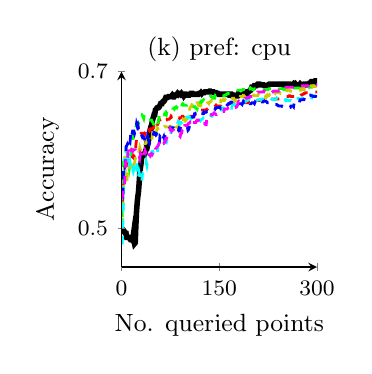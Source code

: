 % This file was created by matlab2tikz v0.0.7.
% Copyright (c) 2008--2010, Nico Schlömer <nico.schloemer@gmail.com>
% All rights reserved.
% 
% The latest updates can be retrieved from
%   http://www.mathworks.com/matlabcentral/fileexchange/22022-matlab2tikz
% where you can also make suggestions and rate matlab2tikz.
% 
\begin{tikzpicture}

% defining custom colors
\definecolor{mycolor1}{rgb}{0.8,0.8,0}
\definecolor{mycolor2}{rgb}{0,1,1}
\definecolor{mycolor3}{rgb}{1,0,1}


\begin{axis}[
footnotesize,
width= 1.6in,
height= 1.6in,
xmin=0, xmax=300,
ymin=0.45, ymax=0.7,
ytick={0.5,0.7},
xtick = {0,150,300},
xlabel = {No. queried points},
ylabel = {Accuracy},
title = {(k) pref: cpu},
axis on top,
axis y line = left,
axis x line = bottom
%legend entries={$optimal$,$rand$,$IVM$,$maxent$,$QBC2$,$QBC100$,$SVM$},
 %egend style={nodes=right}
]

\addplot [
color=black,
solid,
line width=2.0pt
]
coordinates{ (1,0.5) (2,0.497) (3,0.497) (4,0.496) (5,0.494) (6,0.493) (7,0.493) (8,0.488) (9,0.488) (10,0.488) (11,0.488) (12,0.487) (13,0.487) (14,0.485) (15,0.485) (16,0.485) (17,0.484) (18,0.49) (19,0.484) (20,0.48) (21,0.481) (22,0.503) (23,0.521) (24,0.532) (25,0.54) (26,0.546) (27,0.557) (28,0.57) (29,0.577) (30,0.583) (31,0.591) (32,0.594) (33,0.594) (34,0.593) (35,0.593) (36,0.595) (37,0.599) (38,0.6) (39,0.607) (40,0.606) (41,0.61) (42,0.615) (43,0.619) (44,0.626) (45,0.629) (46,0.629) (47,0.636) (48,0.639) (49,0.642) (50,0.645) (51,0.645) (52,0.651) (53,0.652) (54,0.653) (55,0.654) (56,0.654) (57,0.654) (58,0.655) (59,0.657) (60,0.659) (61,0.659) (62,0.659) (63,0.661) (64,0.662) (65,0.662) (66,0.663) (67,0.665) (68,0.667) (69,0.667) (70,0.667) (71,0.667) (72,0.668) (73,0.668) (74,0.668) (75,0.668) (76,0.668) (77,0.669) (78,0.67) (79,0.669) (80,0.67) (81,0.67) (82,0.669) (83,0.67) (84,0.67) (85,0.671) (86,0.672) (87,0.671) (88,0.672) (89,0.672) (90,0.672) (91,0.671) (92,0.672) (93,0.671) (94,0.671) (95,0.671) (96,0.669) (97,0.67) (98,0.671) (99,0.671) (100,0.67) (101,0.67) (102,0.67) (103,0.67) (104,0.67) (105,0.671) (106,0.672) (107,0.672) (108,0.672) (109,0.672) (110,0.671) (111,0.671) (112,0.671) (113,0.671) (114,0.671) (115,0.671) (116,0.671) (117,0.671) (118,0.671) (119,0.672) (120,0.672) (121,0.672) (122,0.673) (123,0.672) (124,0.673) (125,0.673) (126,0.673) (127,0.673) (128,0.674) (129,0.674) (130,0.674) (131,0.674) (132,0.674) (133,0.674) (134,0.674) (135,0.675) (136,0.675) (137,0.674) (138,0.674) (139,0.674) (140,0.674) (141,0.674) (142,0.673) (143,0.673) (144,0.673) (145,0.673) (146,0.672) (147,0.672) (148,0.672) (149,0.671) (150,0.671) (151,0.671) (152,0.671) (153,0.671) (154,0.671) (155,0.671) (156,0.671) (157,0.671) (158,0.671) (159,0.671) (160,0.671) (161,0.671) (162,0.671) (163,0.671) (164,0.671) (165,0.67) (166,0.67) (167,0.671) (168,0.671) (169,0.671) (170,0.67) (171,0.67) (172,0.67) (173,0.669) (174,0.669) (175,0.669) (176,0.669) (177,0.669) (178,0.669) (179,0.671) (180,0.67) (181,0.67) (182,0.67) (183,0.67) (184,0.67) (185,0.67) (186,0.67) (187,0.67) (188,0.672) (189,0.672) (190,0.672) (191,0.672) (192,0.672) (193,0.674) (194,0.674) (195,0.674) (196,0.675) (197,0.676) (198,0.676) (199,0.677) (200,0.68) (201,0.68) (202,0.68) (203,0.68) (204,0.682) (205,0.682) (206,0.682) (207,0.682) (208,0.683) (209,0.684) (210,0.684) (211,0.684) (212,0.684) (213,0.683) (214,0.683) (215,0.683) (216,0.683) (217,0.683) (218,0.683) (219,0.682) (220,0.682) (221,0.682) (222,0.682) (223,0.682) (224,0.682) (225,0.683) (226,0.683) (227,0.684) (228,0.684) (229,0.684) (230,0.684) (231,0.684) (232,0.684) (233,0.684) (234,0.684) (235,0.684) (236,0.684) (237,0.684) (238,0.684) (239,0.684) (240,0.684) (241,0.684) (242,0.684) (243,0.684) (244,0.684) (245,0.684) (246,0.684) (247,0.684) (248,0.683) (249,0.684) (250,0.684) (251,0.684) (252,0.684) (253,0.684) (254,0.684) (255,0.684) (256,0.684) (257,0.684) (258,0.684) (259,0.683) (260,0.683) (261,0.683) (262,0.683) (263,0.683) (264,0.684) (265,0.683) (266,0.683) (267,0.684) (268,0.683) (269,0.683) (270,0.683) (271,0.683) (272,0.683) (273,0.683) (274,0.684) (275,0.683) (276,0.683) (277,0.683) (278,0.683) (279,0.683) (280,0.684) (281,0.684) (282,0.684) (283,0.683) (284,0.683) (285,0.683) (286,0.684) (287,0.684) (288,0.685) (289,0.685) (290,0.686) (291,0.687) (292,0.687) (293,0.687) (294,0.687) (295,0.687) (296,0.687) (297,0.688) (298,0.688) (299,0.687) (300,0.688)
};

\addplot [
color=red,
dashed,
line width=1.0pt
]
coordinates{ (1,0.529) (2,0.542) (3,0.56) (4,0.565) (5,0.558) (6,0.57) (7,0.576) (8,0.58) (9,0.586) (10,0.587) (11,0.591) (12,0.593) (13,0.595) (14,0.593) (15,0.595) (16,0.591) (17,0.591) (18,0.59) (19,0.592) (20,0.591) (21,0.595) (22,0.606) (23,0.613) (24,0.615) (25,0.615) (26,0.615) (27,0.616) (28,0.62) (29,0.62) (30,0.621) (31,0.621) (32,0.621) (33,0.62) (34,0.62) (35,0.621) (36,0.62) (37,0.624) (38,0.625) (39,0.626) (40,0.622) (41,0.624) (42,0.625) (43,0.624) (44,0.625) (45,0.627) (46,0.627) (47,0.627) (48,0.628) (49,0.628) (50,0.629) (51,0.626) (52,0.628) (53,0.63) (54,0.633) (55,0.632) (56,0.633) (57,0.638) (58,0.638) (59,0.638) (60,0.639) (61,0.639) (62,0.639) (63,0.641) (64,0.641) (65,0.641) (66,0.641) (67,0.638) (68,0.638) (69,0.638) (70,0.639) (71,0.639) (72,0.639) (73,0.639) (74,0.64) (75,0.641) (76,0.643) (77,0.642) (78,0.643) (79,0.642) (80,0.643) (81,0.642) (82,0.642) (83,0.642) (84,0.641) (85,0.641) (86,0.641) (87,0.641) (88,0.641) (89,0.64) (90,0.641) (91,0.641) (92,0.641) (93,0.643) (94,0.643) (95,0.642) (96,0.643) (97,0.644) (98,0.643) (99,0.644) (100,0.645) (101,0.644) (102,0.643) (103,0.644) (104,0.643) (105,0.642) (106,0.642) (107,0.643) (108,0.643) (109,0.643) (110,0.643) (111,0.643) (112,0.645) (113,0.645) (114,0.649) (115,0.649) (116,0.65) (117,0.65) (118,0.65) (119,0.651) (120,0.651) (121,0.651) (122,0.651) (123,0.651) (124,0.651) (125,0.651) (126,0.651) (127,0.651) (128,0.651) (129,0.65) (130,0.65) (131,0.652) (132,0.652) (133,0.653) (134,0.652) (135,0.652) (136,0.653) (137,0.653) (138,0.654) (139,0.654) (140,0.654) (141,0.655) (142,0.655) (143,0.655) (144,0.656) (145,0.657) (146,0.656) (147,0.656) (148,0.656) (149,0.656) (150,0.656) (151,0.656) (152,0.656) (153,0.658) (154,0.658) (155,0.658) (156,0.657) (157,0.657) (158,0.657) (159,0.657) (160,0.657) (161,0.658) (162,0.658) (163,0.658) (164,0.658) (165,0.659) (166,0.659) (167,0.659) (168,0.659) (169,0.659) (170,0.659) (171,0.659) (172,0.659) (173,0.658) (174,0.659) (175,0.66) (176,0.66) (177,0.66) (178,0.66) (179,0.66) (180,0.659) (181,0.659) (182,0.659) (183,0.659) (184,0.659) (185,0.66) (186,0.66) (187,0.66) (188,0.66) (189,0.66) (190,0.66) (191,0.661) (192,0.66) (193,0.66) (194,0.66) (195,0.661) (196,0.661) (197,0.661) (198,0.662) (199,0.662) (200,0.662) (201,0.662) (202,0.662) (203,0.662) (204,0.661) (205,0.661) (206,0.662) (207,0.662) (208,0.663) (209,0.663) (210,0.663) (211,0.663) (212,0.663) (213,0.664) (214,0.664) (215,0.664) (216,0.664) (217,0.664) (218,0.664) (219,0.664) (220,0.663) (221,0.664) (222,0.663) (223,0.663) (224,0.663) (225,0.663) (226,0.664) (227,0.665) (228,0.665) (229,0.665) (230,0.665) (231,0.665) (232,0.665) (233,0.665) (234,0.665) (235,0.665) (236,0.665) (237,0.665) (238,0.665) (239,0.665) (240,0.665) (241,0.665) (242,0.665) (243,0.665) (244,0.665) (245,0.666) (246,0.666) (247,0.667) (248,0.667) (249,0.667) (250,0.667) (251,0.667) (252,0.668) (253,0.668) (254,0.668) (255,0.668) (256,0.668) (257,0.669) (258,0.669) (259,0.669) (260,0.668) (261,0.668) (262,0.668) (263,0.668) (264,0.668) (265,0.668) (266,0.668) (267,0.668) (268,0.668) (269,0.669) (270,0.668) (271,0.669) (272,0.669) (273,0.67) (274,0.669) (275,0.67) (276,0.67) (277,0.67) (278,0.671) (279,0.671) (280,0.672) (281,0.672) (282,0.673) (283,0.673) (284,0.673) (285,0.673) (286,0.673) (287,0.673) (288,0.673) (289,0.673) (290,0.673) (291,0.673) (292,0.674) (293,0.674) (294,0.674) (295,0.674) (296,0.674) (297,0.674) (298,0.674) (299,0.674) (300,0.674)
};

\addplot [
color=green,
dashed,
line width=1.0pt
]
coordinates{ (1,0.514) (2,0.548) (3,0.584) (4,0.584) (5,0.593) (6,0.593) (7,0.599) (8,0.597) (9,0.597) (10,0.586) (11,0.582) (12,0.576) (13,0.581) (14,0.593) (15,0.596) (16,0.605) (17,0.605) (18,0.624) (19,0.624) (20,0.629) (21,0.627) (22,0.629) (23,0.633) (24,0.634) (25,0.633) (26,0.633) (27,0.638) (28,0.642) (29,0.645) (30,0.645) (31,0.645) (32,0.644) (33,0.642) (34,0.64) (35,0.645) (36,0.644) (37,0.642) (38,0.642) (39,0.641) (40,0.64) (41,0.639) (42,0.638) (43,0.638) (44,0.638) (45,0.638) (46,0.638) (47,0.636) (48,0.635) (49,0.633) (50,0.632) (51,0.63) (52,0.629) (53,0.628) (54,0.628) (55,0.628) (56,0.635) (57,0.638) (58,0.644) (59,0.645) (60,0.645) (61,0.645) (62,0.644) (63,0.643) (64,0.642) (65,0.641) (66,0.646) (67,0.647) (68,0.648) (69,0.646) (70,0.65) (71,0.651) (72,0.651) (73,0.652) (74,0.652) (75,0.654) (76,0.654) (77,0.654) (78,0.653) (79,0.653) (80,0.653) (81,0.652) (82,0.654) (83,0.654) (84,0.655) (85,0.654) (86,0.656) (87,0.654) (88,0.654) (89,0.653) (90,0.653) (91,0.655) (92,0.654) (93,0.658) (94,0.659) (95,0.658) (96,0.657) (97,0.657) (98,0.657) (99,0.657) (100,0.657) (101,0.659) (102,0.659) (103,0.658) (104,0.658) (105,0.657) (106,0.657) (107,0.658) (108,0.658) (109,0.658) (110,0.655) (111,0.655) (112,0.655) (113,0.655) (114,0.653) (115,0.653) (116,0.652) (117,0.656) (118,0.654) (119,0.658) (120,0.657) (121,0.661) (122,0.662) (123,0.661) (124,0.662) (125,0.663) (126,0.664) (127,0.663) (128,0.664) (129,0.664) (130,0.664) (131,0.664) (132,0.666) (133,0.666) (134,0.666) (135,0.666) (136,0.668) (137,0.668) (138,0.668) (139,0.667) (140,0.667) (141,0.666) (142,0.666) (143,0.666) (144,0.669) (145,0.668) (146,0.669) (147,0.669) (148,0.668) (149,0.668) (150,0.668) (151,0.669) (152,0.669) (153,0.669) (154,0.669) (155,0.669) (156,0.669) (157,0.669) (158,0.669) (159,0.67) (160,0.67) (161,0.671) (162,0.671) (163,0.672) (164,0.672) (165,0.672) (166,0.672) (167,0.673) (168,0.674) (169,0.675) (170,0.675) (171,0.675) (172,0.675) (173,0.675) (174,0.675) (175,0.675) (176,0.676) (177,0.676) (178,0.676) (179,0.676) (180,0.676) (181,0.676) (182,0.676) (183,0.676) (184,0.676) (185,0.676) (186,0.677) (187,0.677) (188,0.677) (189,0.676) (190,0.678) (191,0.677) (192,0.678) (193,0.677) (194,0.679) (195,0.679) (196,0.679) (197,0.678) (198,0.679) (199,0.678) (200,0.678) (201,0.677) (202,0.677) (203,0.677) (204,0.678) (205,0.678) (206,0.678) (207,0.678) (208,0.678) (209,0.679) (210,0.679) (211,0.679) (212,0.678) (213,0.678) (214,0.678) (215,0.678) (216,0.678) (217,0.677) (218,0.677) (219,0.677) (220,0.677) (221,0.677) (222,0.677) (223,0.677) (224,0.677) (225,0.677) (226,0.678) (227,0.678) (228,0.678) (229,0.678) (230,0.678) (231,0.678) (232,0.678) (233,0.678) (234,0.678) (235,0.678) (236,0.678) (237,0.678) (238,0.678) (239,0.678) (240,0.677) (241,0.677) (242,0.678) (243,0.678) (244,0.678) (245,0.678) (246,0.678) (247,0.678) (248,0.678) (249,0.677) (250,0.677) (251,0.677) (252,0.678) (253,0.677) (254,0.677) (255,0.677) (256,0.677) (257,0.677) (258,0.678) (259,0.678) (260,0.678) (261,0.679) (262,0.678) (263,0.679) (264,0.679) (265,0.679) (266,0.679) (267,0.679) (268,0.679) (269,0.679) (270,0.679) (271,0.679) (272,0.679) (273,0.679) (274,0.679) (275,0.679) (276,0.679) (277,0.678) (278,0.678) (279,0.678) (280,0.678) (281,0.679) (282,0.679) (283,0.679) (284,0.679) (285,0.681) (286,0.681) (287,0.681) (288,0.68) (289,0.681) (290,0.681) (291,0.68) (292,0.68) (293,0.681) (294,0.681) (295,0.682) (296,0.681) (297,0.681) (298,0.681) (299,0.681) (300,0.681)
};

\addplot [
color=mycolor1,
dashed,
line width=1.0pt
]
coordinates{ (1,0.502) (2,0.521) (3,0.542) (4,0.575) (5,0.592) (6,0.561) (7,0.561) (8,0.558) (9,0.569) (10,0.576) (11,0.573) (12,0.579) (13,0.578) (14,0.578) (15,0.587) (16,0.586) (17,0.583) (18,0.581) (19,0.581) (20,0.583) (21,0.588) (22,0.591) (23,0.598) (24,0.598) (25,0.599) (26,0.598) (27,0.599) (28,0.603) (29,0.6) (30,0.602) (31,0.606) (32,0.606) (33,0.609) (34,0.609) (35,0.608) (36,0.608) (37,0.608) (38,0.609) (39,0.612) (40,0.613) (41,0.614) (42,0.613) (43,0.612) (44,0.609) (45,0.608) (46,0.609) (47,0.616) (48,0.624) (49,0.621) (50,0.62) (51,0.62) (52,0.621) (53,0.619) (54,0.625) (55,0.628) (56,0.627) (57,0.627) (58,0.627) (59,0.627) (60,0.627) (61,0.627) (62,0.625) (63,0.626) (64,0.626) (65,0.628) (66,0.63) (67,0.63) (68,0.629) (69,0.629) (70,0.629) (71,0.629) (72,0.629) (73,0.629) (74,0.63) (75,0.63) (76,0.627) (77,0.628) (78,0.629) (79,0.63) (80,0.629) (81,0.629) (82,0.63) (83,0.631) (84,0.629) (85,0.629) (86,0.629) (87,0.627) (88,0.632) (89,0.631) (90,0.631) (91,0.633) (92,0.633) (93,0.637) (94,0.639) (95,0.638) (96,0.638) (97,0.639) (98,0.637) (99,0.638) (100,0.639) (101,0.641) (102,0.641) (103,0.645) (104,0.648) (105,0.654) (106,0.655) (107,0.655) (108,0.658) (109,0.66) (110,0.661) (111,0.661) (112,0.66) (113,0.661) (114,0.658) (115,0.658) (116,0.66) (117,0.66) (118,0.657) (119,0.656) (120,0.656) (121,0.656) (122,0.657) (123,0.659) (124,0.659) (125,0.657) (126,0.658) (127,0.658) (128,0.658) (129,0.657) (130,0.658) (131,0.659) (132,0.66) (133,0.66) (134,0.659) (135,0.661) (136,0.661) (137,0.662) (138,0.663) (139,0.663) (140,0.663) (141,0.663) (142,0.662) (143,0.662) (144,0.662) (145,0.662) (146,0.662) (147,0.663) (148,0.663) (149,0.663) (150,0.663) (151,0.662) (152,0.663) (153,0.662) (154,0.663) (155,0.663) (156,0.664) (157,0.663) (158,0.663) (159,0.664) (160,0.663) (161,0.663) (162,0.663) (163,0.664) (164,0.664) (165,0.665) (166,0.665) (167,0.665) (168,0.663) (169,0.665) (170,0.666) (171,0.666) (172,0.666) (173,0.663) (174,0.663) (175,0.663) (176,0.662) (177,0.662) (178,0.66) (179,0.664) (180,0.664) (181,0.667) (182,0.668) (183,0.668) (184,0.668) (185,0.668) (186,0.669) (187,0.668) (188,0.669) (189,0.668) (190,0.667) (191,0.668) (192,0.669) (193,0.669) (194,0.669) (195,0.669) (196,0.669) (197,0.669) (198,0.67) (199,0.671) (200,0.67) (201,0.67) (202,0.67) (203,0.67) (204,0.669) (205,0.669) (206,0.669) (207,0.669) (208,0.669) (209,0.669) (210,0.671) (211,0.671) (212,0.669) (213,0.669) (214,0.668) (215,0.668) (216,0.668) (217,0.668) (218,0.667) (219,0.666) (220,0.666) (221,0.668) (222,0.667) (223,0.668) (224,0.67) (225,0.669) (226,0.669) (227,0.67) (228,0.668) (229,0.67) (230,0.669) (231,0.669) (232,0.669) (233,0.669) (234,0.67) (235,0.673) (236,0.672) (237,0.673) (238,0.673) (239,0.673) (240,0.673) (241,0.673) (242,0.673) (243,0.673) (244,0.672) (245,0.672) (246,0.671) (247,0.672) (248,0.672) (249,0.671) (250,0.672) (251,0.672) (252,0.672) (253,0.672) (254,0.677) (255,0.676) (256,0.676) (257,0.676) (258,0.676) (259,0.675) (260,0.675) (261,0.675) (262,0.675) (263,0.675) (264,0.675) (265,0.675) (266,0.675) (267,0.675) (268,0.675) (269,0.677) (270,0.677) (271,0.677) (272,0.676) (273,0.676) (274,0.676) (275,0.676) (276,0.677) (277,0.678) (278,0.677) (279,0.677) (280,0.678) (281,0.677) (282,0.677) (283,0.677) (284,0.677) (285,0.68) (286,0.68) (287,0.68) (288,0.68) (289,0.68) (290,0.679) (291,0.682) (292,0.682) (293,0.681) (294,0.682) (295,0.682) (296,0.681) (297,0.681) (298,0.681) (299,0.681) (300,0.68)
};

\addplot [
color=mycolor2,
dashed,
line width=1.0pt
]
coordinates{ (1,0.479) (2,0.503) (3,0.543) (4,0.589) (5,0.584) (6,0.589) (7,0.598) (8,0.606) (9,0.585) (10,0.583) (11,0.576) (12,0.579) (13,0.584) (14,0.577) (15,0.573) (16,0.572) (17,0.575) (18,0.572) (19,0.575) (20,0.578) (21,0.581) (22,0.586) (23,0.585) (24,0.571) (25,0.572) (26,0.565) (27,0.571) (28,0.567) (29,0.558) (30,0.559) (31,0.56) (32,0.568) (33,0.571) (34,0.571) (35,0.572) (36,0.576) (37,0.577) (38,0.584) (39,0.58) (40,0.585) (41,0.585) (42,0.591) (43,0.591) (44,0.592) (45,0.595) (46,0.597) (47,0.598) (48,0.598) (49,0.596) (50,0.597) (51,0.599) (52,0.6) (53,0.599) (54,0.6) (55,0.597) (56,0.605) (57,0.607) (58,0.606) (59,0.606) (60,0.607) (61,0.608) (62,0.61) (63,0.609) (64,0.612) (65,0.612) (66,0.613) (67,0.61) (68,0.611) (69,0.61) (70,0.613) (71,0.615) (72,0.618) (73,0.62) (74,0.621) (75,0.62) (76,0.622) (77,0.627) (78,0.628) (79,0.626) (80,0.626) (81,0.627) (82,0.627) (83,0.627) (84,0.628) (85,0.629) (86,0.634) (87,0.636) (88,0.635) (89,0.635) (90,0.633) (91,0.634) (92,0.635) (93,0.635) (94,0.638) (95,0.637) (96,0.64) (97,0.64) (98,0.641) (99,0.641) (100,0.642) (101,0.642) (102,0.642) (103,0.641) (104,0.642) (105,0.641) (106,0.641) (107,0.64) (108,0.641) (109,0.641) (110,0.641) (111,0.641) (112,0.642) (113,0.642) (114,0.641) (115,0.64) (116,0.641) (117,0.64) (118,0.638) (119,0.638) (120,0.638) (121,0.637) (122,0.638) (123,0.639) (124,0.639) (125,0.64) (126,0.641) (127,0.641) (128,0.643) (129,0.643) (130,0.643) (131,0.643) (132,0.645) (133,0.644) (134,0.644) (135,0.645) (136,0.645) (137,0.644) (138,0.643) (139,0.643) (140,0.646) (141,0.646) (142,0.646) (143,0.646) (144,0.647) (145,0.647) (146,0.647) (147,0.647) (148,0.648) (149,0.648) (150,0.647) (151,0.651) (152,0.651) (153,0.651) (154,0.653) (155,0.652) (156,0.653) (157,0.652) (158,0.652) (159,0.654) (160,0.655) (161,0.654) (162,0.654) (163,0.655) (164,0.654) (165,0.655) (166,0.655) (167,0.654) (168,0.653) (169,0.653) (170,0.657) (171,0.658) (172,0.658) (173,0.658) (174,0.658) (175,0.658) (176,0.658) (177,0.659) (178,0.659) (179,0.659) (180,0.659) (181,0.659) (182,0.659) (183,0.66) (184,0.661) (185,0.661) (186,0.661) (187,0.661) (188,0.662) (189,0.661) (190,0.662) (191,0.662) (192,0.663) (193,0.663) (194,0.664) (195,0.664) (196,0.664) (197,0.664) (198,0.663) (199,0.663) (200,0.663) (201,0.662) (202,0.662) (203,0.663) (204,0.663) (205,0.663) (206,0.664) (207,0.663) (208,0.663) (209,0.664) (210,0.664) (211,0.664) (212,0.664) (213,0.664) (214,0.664) (215,0.665) (216,0.665) (217,0.665) (218,0.664) (219,0.664) (220,0.664) (221,0.664) (222,0.664) (223,0.664) (224,0.664) (225,0.664) (226,0.664) (227,0.664) (228,0.666) (229,0.666) (230,0.665) (231,0.665) (232,0.665) (233,0.664) (234,0.664) (235,0.664) (236,0.664) (237,0.665) (238,0.666) (239,0.665) (240,0.665) (241,0.664) (242,0.665) (243,0.665) (244,0.664) (245,0.664) (246,0.664) (247,0.663) (248,0.663) (249,0.664) (250,0.664) (251,0.664) (252,0.663) (253,0.664) (254,0.663) (255,0.663) (256,0.663) (257,0.663) (258,0.663) (259,0.663) (260,0.663) (261,0.662) (262,0.662) (263,0.666) (264,0.666) (265,0.666) (266,0.666) (267,0.666) (268,0.666) (269,0.666) (270,0.666) (271,0.666) (272,0.665) (273,0.665) (274,0.665) (275,0.665) (276,0.665) (277,0.666) (278,0.666) (279,0.665) (280,0.665) (281,0.665) (282,0.665) (283,0.665) (284,0.665) (285,0.665) (286,0.665) (287,0.665) (288,0.664) (289,0.664) (290,0.664) (291,0.664) (292,0.667) (293,0.669) (294,0.669) (295,0.669) (296,0.669) (297,0.669) (298,0.668) (299,0.668) (300,0.668)
};

\addplot [
color=blue,
dashed,
line width=1.0pt
]
coordinates{ (1,0.545) (2,0.543) (3,0.573) (4,0.581) (5,0.578) (6,0.58) (7,0.604) (8,0.605) (9,0.607) (10,0.605) (11,0.603) (12,0.61) (13,0.609) (14,0.619) (15,0.614) (16,0.619) (17,0.624) (18,0.624) (19,0.624) (20,0.621) (21,0.624) (22,0.627) (23,0.633) (24,0.63) (25,0.632) (26,0.628) (27,0.629) (28,0.626) (29,0.623) (30,0.622) (31,0.618) (32,0.616) (33,0.617) (34,0.616) (35,0.615) (36,0.611) (37,0.612) (38,0.612) (39,0.611) (40,0.617) (41,0.614) (42,0.61) (43,0.608) (44,0.61) (45,0.611) (46,0.611) (47,0.613) (48,0.615) (49,0.62) (50,0.622) (51,0.621) (52,0.621) (53,0.619) (54,0.62) (55,0.619) (56,0.618) (57,0.616) (58,0.608) (59,0.617) (60,0.616) (61,0.616) (62,0.612) (63,0.611) (64,0.615) (65,0.617) (66,0.614) (67,0.619) (68,0.622) (69,0.622) (70,0.624) (71,0.625) (72,0.626) (73,0.627) (74,0.628) (75,0.626) (76,0.625) (77,0.625) (78,0.628) (79,0.628) (80,0.628) (81,0.627) (82,0.627) (83,0.627) (84,0.629) (85,0.629) (86,0.624) (87,0.624) (88,0.627) (89,0.626) (90,0.625) (91,0.629) (92,0.63) (93,0.63) (94,0.628) (95,0.628) (96,0.628) (97,0.627) (98,0.628) (99,0.628) (100,0.629) (101,0.629) (102,0.625) (103,0.626) (104,0.629) (105,0.633) (106,0.634) (107,0.635) (108,0.64) (109,0.642) (110,0.642) (111,0.642) (112,0.646) (113,0.646) (114,0.647) (115,0.647) (116,0.647) (117,0.649) (118,0.65) (119,0.649) (120,0.649) (121,0.648) (122,0.646) (123,0.646) (124,0.646) (125,0.646) (126,0.648) (127,0.647) (128,0.648) (129,0.648) (130,0.648) (131,0.649) (132,0.649) (133,0.649) (134,0.649) (135,0.649) (136,0.65) (137,0.651) (138,0.651) (139,0.651) (140,0.65) (141,0.65) (142,0.651) (143,0.651) (144,0.653) (145,0.653) (146,0.654) (147,0.654) (148,0.654) (149,0.654) (150,0.654) (151,0.654) (152,0.653) (153,0.654) (154,0.654) (155,0.654) (156,0.655) (157,0.655) (158,0.654) (159,0.653) (160,0.655) (161,0.656) (162,0.657) (163,0.658) (164,0.659) (165,0.659) (166,0.66) (167,0.66) (168,0.661) (169,0.661) (170,0.66) (171,0.66) (172,0.659) (173,0.659) (174,0.659) (175,0.658) (176,0.658) (177,0.658) (178,0.658) (179,0.66) (180,0.66) (181,0.659) (182,0.659) (183,0.659) (184,0.659) (185,0.658) (186,0.66) (187,0.662) (188,0.661) (189,0.662) (190,0.661) (191,0.66) (192,0.66) (193,0.659) (194,0.66) (195,0.659) (196,0.66) (197,0.659) (198,0.659) (199,0.659) (200,0.66) (201,0.66) (202,0.66) (203,0.66) (204,0.659) (205,0.661) (206,0.66) (207,0.661) (208,0.66) (209,0.66) (210,0.66) (211,0.659) (212,0.659) (213,0.66) (214,0.661) (215,0.662) (216,0.661) (217,0.661) (218,0.662) (219,0.662) (220,0.662) (221,0.662) (222,0.662) (223,0.661) (224,0.66) (225,0.66) (226,0.66) (227,0.659) (228,0.658) (229,0.659) (230,0.659) (231,0.659) (232,0.659) (233,0.659) (234,0.659) (235,0.659) (236,0.658) (237,0.658) (238,0.658) (239,0.657) (240,0.657) (241,0.656) (242,0.656) (243,0.656) (244,0.656) (245,0.656) (246,0.656) (247,0.655) (248,0.655) (249,0.655) (250,0.654) (251,0.654) (252,0.654) (253,0.655) (254,0.654) (255,0.654) (256,0.654) (257,0.654) (258,0.654) (259,0.654) (260,0.656) (261,0.656) (262,0.656) (263,0.656) (264,0.655) (265,0.66) (266,0.66) (267,0.66) (268,0.659) (269,0.659) (270,0.659) (271,0.661) (272,0.66) (273,0.66) (274,0.664) (275,0.664) (276,0.664) (277,0.664) (278,0.664) (279,0.664) (280,0.664) (281,0.667) (282,0.666) (283,0.666) (284,0.666) (285,0.666) (286,0.67) (287,0.67) (288,0.67) (289,0.67) (290,0.67) (291,0.669) (292,0.669) (293,0.669) (294,0.668) (295,0.668) (296,0.668) (297,0.668) (298,0.668) (299,0.668) (300,0.667)
};

\addplot [
color=mycolor3,
dashed,
line width=1.0pt
]
coordinates{ (1,0.537) (2,0.548) (3,0.547) (4,0.552) (5,0.563) (6,0.581) (7,0.589) (8,0.59) (9,0.586) (10,0.596) (11,0.603) (12,0.606) (13,0.602) (14,0.601) (15,0.599) (16,0.599) (17,0.598) (18,0.6) (19,0.6) (20,0.6) (21,0.6) (22,0.599) (23,0.6) (24,0.599) (25,0.598) (26,0.595) (27,0.592) (28,0.589) (29,0.595) (30,0.593) (31,0.596) (32,0.596) (33,0.599) (34,0.595) (35,0.595) (36,0.599) (37,0.597) (38,0.595) (39,0.594) (40,0.594) (41,0.595) (42,0.599) (43,0.593) (44,0.592) (45,0.594) (46,0.595) (47,0.594) (48,0.596) (49,0.602) (50,0.602) (51,0.604) (52,0.602) (53,0.602) (54,0.603) (55,0.604) (56,0.605) (57,0.607) (58,0.61) (59,0.609) (60,0.612) (61,0.612) (62,0.611) (63,0.61) (64,0.611) (65,0.609) (66,0.61) (67,0.61) (68,0.614) (69,0.614) (70,0.617) (71,0.618) (72,0.617) (73,0.622) (74,0.622) (75,0.627) (76,0.626) (77,0.624) (78,0.625) (79,0.625) (80,0.625) (81,0.622) (82,0.622) (83,0.622) (84,0.621) (85,0.621) (86,0.621) (87,0.62) (88,0.619) (89,0.618) (90,0.617) (91,0.621) (92,0.621) (93,0.624) (94,0.623) (95,0.623) (96,0.622) (97,0.631) (98,0.631) (99,0.631) (100,0.631) (101,0.632) (102,0.632) (103,0.634) (104,0.634) (105,0.635) (106,0.633) (107,0.632) (108,0.63) (109,0.635) (110,0.635) (111,0.635) (112,0.635) (113,0.635) (114,0.635) (115,0.637) (116,0.638) (117,0.638) (118,0.638) (119,0.636) (120,0.637) (121,0.635) (122,0.635) (123,0.637) (124,0.635) (125,0.634) (126,0.634) (127,0.634) (128,0.633) (129,0.632) (130,0.632) (131,0.642) (132,0.643) (133,0.642) (134,0.642) (135,0.644) (136,0.644) (137,0.644) (138,0.645) (139,0.645) (140,0.645) (141,0.646) (142,0.647) (143,0.646) (144,0.646) (145,0.645) (146,0.645) (147,0.646) (148,0.648) (149,0.648) (150,0.647) (151,0.647) (152,0.647) (153,0.648) (154,0.648) (155,0.649) (156,0.649) (157,0.649) (158,0.652) (159,0.652) (160,0.652) (161,0.652) (162,0.652) (163,0.653) (164,0.651) (165,0.652) (166,0.653) (167,0.653) (168,0.653) (169,0.653) (170,0.654) (171,0.654) (172,0.654) (173,0.654) (174,0.654) (175,0.654) (176,0.655) (177,0.655) (178,0.657) (179,0.661) (180,0.662) (181,0.661) (182,0.663) (183,0.664) (184,0.664) (185,0.664) (186,0.664) (187,0.665) (188,0.665) (189,0.665) (190,0.666) (191,0.666) (192,0.666) (193,0.667) (194,0.667) (195,0.667) (196,0.667) (197,0.668) (198,0.668) (199,0.668) (200,0.668) (201,0.668) (202,0.668) (203,0.668) (204,0.669) (205,0.669) (206,0.669) (207,0.669) (208,0.67) (209,0.674) (210,0.674) (211,0.674) (212,0.674) (213,0.674) (214,0.674) (215,0.674) (216,0.674) (217,0.674) (218,0.674) (219,0.675) (220,0.674) (221,0.674) (222,0.674) (223,0.673) (224,0.673) (225,0.674) (226,0.674) (227,0.674) (228,0.674) (229,0.674) (230,0.673) (231,0.674) (232,0.674) (233,0.675) (234,0.675) (235,0.675) (236,0.675) (237,0.675) (238,0.675) (239,0.675) (240,0.675) (241,0.675) (242,0.676) (243,0.676) (244,0.677) (245,0.677) (246,0.678) (247,0.678) (248,0.68) (249,0.679) (250,0.679) (251,0.679) (252,0.68) (253,0.68) (254,0.68) (255,0.68) (256,0.68) (257,0.68) (258,0.68) (259,0.68) (260,0.68) (261,0.68) (262,0.68) (263,0.68) (264,0.681) (265,0.681) (266,0.681) (267,0.681) (268,0.682) (269,0.682) (270,0.682) (271,0.682) (272,0.682) (273,0.682) (274,0.682) (275,0.682) (276,0.682) (277,0.682) (278,0.682) (279,0.682) (280,0.682) (281,0.682) (282,0.682) (283,0.682) (284,0.682) (285,0.682) (286,0.682) (287,0.682) (288,0.683) (289,0.682) (290,0.683) (291,0.683) (292,0.683) (293,0.683) (294,0.682) (295,0.683) (296,0.683) (297,0.683) (298,0.683) (299,0.683) (300,0.683)
};

\end{axis}
\end{tikzpicture}
